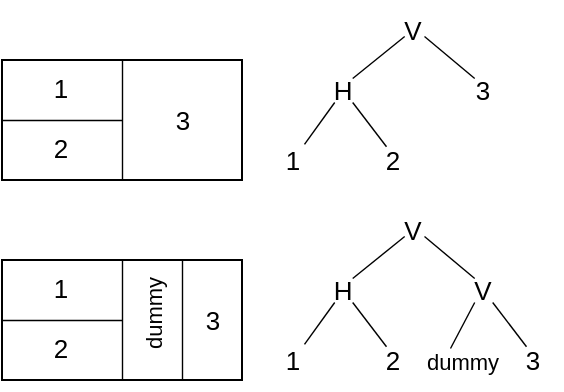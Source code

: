 <mxfile version="21.1.2" type="device">
  <diagram name="Page-1" id="bLCiZoYQgQ5lbHG5v26N">
    <mxGraphModel dx="658" dy="366" grid="1" gridSize="10" guides="1" tooltips="1" connect="1" arrows="1" fold="1" page="1" pageScale="1" pageWidth="1100" pageHeight="850" math="0" shadow="0">
      <root>
        <mxCell id="0" />
        <mxCell id="1" parent="0" />
        <mxCell id="GvLJOt44-2jTOQPvrztz-60" value="" style="group" vertex="1" connectable="0" parent="1">
          <mxGeometry x="540" y="330" width="150" height="95" as="geometry" />
        </mxCell>
        <mxCell id="GvLJOt44-2jTOQPvrztz-61" value="V" style="text;html=1;align=center;verticalAlign=middle;resizable=0;points=[[0.37,0.6,0,0,0],[0.7,0.6,0,0,0]];autosize=1;strokeColor=none;fillColor=none;fontSize=13;fontFamily=Helvetica;fontColor=none;" vertex="1" parent="GvLJOt44-2jTOQPvrztz-60">
          <mxGeometry x="60" width="30" height="30" as="geometry" />
        </mxCell>
        <mxCell id="GvLJOt44-2jTOQPvrztz-62" value="H" style="text;html=1;align=center;verticalAlign=middle;resizable=0;points=[[0.37,0.7,0,0,0],[0.67,0.3,0,0,0],[0.67,0.7,0,0,0]];autosize=1;strokeColor=none;fillColor=none;fontSize=13;fontFamily=Helvetica;fontColor=none;" vertex="1" parent="GvLJOt44-2jTOQPvrztz-60">
          <mxGeometry x="25" y="30" width="30" height="30" as="geometry" />
        </mxCell>
        <mxCell id="GvLJOt44-2jTOQPvrztz-63" style="edgeStyle=none;shape=connector;rounded=0;orthogonalLoop=1;jettySize=auto;html=1;entryX=0.67;entryY=0.3;entryDx=0;entryDy=0;entryPerimeter=0;labelBackgroundColor=default;strokeColor=default;strokeWidth=0.7;fontFamily=Helvetica;fontSize=13;fontColor=none;endArrow=none;endFill=0;endSize=2;exitX=0.37;exitY=0.6;exitDx=0;exitDy=0;exitPerimeter=0;" edge="1" parent="GvLJOt44-2jTOQPvrztz-60" source="GvLJOt44-2jTOQPvrztz-61" target="GvLJOt44-2jTOQPvrztz-62">
          <mxGeometry relative="1" as="geometry" />
        </mxCell>
        <mxCell id="GvLJOt44-2jTOQPvrztz-64" value="1" style="text;html=1;align=center;verticalAlign=middle;resizable=0;points=[[0.7,0.23,0,0,0]];autosize=1;strokeColor=none;fillColor=none;fontSize=13;fontFamily=Helvetica;fontColor=none;" vertex="1" parent="GvLJOt44-2jTOQPvrztz-60">
          <mxGeometry y="65" width="30" height="30" as="geometry" />
        </mxCell>
        <mxCell id="GvLJOt44-2jTOQPvrztz-65" style="edgeStyle=none;shape=connector;rounded=0;orthogonalLoop=1;jettySize=auto;html=1;entryX=0.7;entryY=0.23;entryDx=0;entryDy=0;entryPerimeter=0;labelBackgroundColor=default;strokeColor=default;strokeWidth=0.7;fontFamily=Helvetica;fontSize=13;fontColor=none;endArrow=none;endFill=0;endSize=2;exitX=0.37;exitY=0.7;exitDx=0;exitDy=0;exitPerimeter=0;" edge="1" parent="GvLJOt44-2jTOQPvrztz-60" source="GvLJOt44-2jTOQPvrztz-62" target="GvLJOt44-2jTOQPvrztz-64">
          <mxGeometry relative="1" as="geometry" />
        </mxCell>
        <mxCell id="GvLJOt44-2jTOQPvrztz-66" value="2" style="text;html=1;align=center;verticalAlign=middle;resizable=0;points=[[0.4,0.27,0,0,0]];autosize=1;strokeColor=none;fillColor=none;fontSize=13;fontFamily=Helvetica;fontColor=none;" vertex="1" parent="GvLJOt44-2jTOQPvrztz-60">
          <mxGeometry x="50" y="65" width="30" height="30" as="geometry" />
        </mxCell>
        <mxCell id="GvLJOt44-2jTOQPvrztz-67" style="edgeStyle=none;shape=connector;rounded=0;orthogonalLoop=1;jettySize=auto;html=1;entryX=0.4;entryY=0.27;entryDx=0;entryDy=0;entryPerimeter=0;labelBackgroundColor=default;strokeColor=default;strokeWidth=0.7;fontFamily=Helvetica;fontSize=13;fontColor=none;endArrow=none;endFill=0;endSize=2;exitX=0.67;exitY=0.7;exitDx=0;exitDy=0;exitPerimeter=0;" edge="1" parent="GvLJOt44-2jTOQPvrztz-60" source="GvLJOt44-2jTOQPvrztz-62" target="GvLJOt44-2jTOQPvrztz-66">
          <mxGeometry relative="1" as="geometry" />
        </mxCell>
        <mxCell id="GvLJOt44-2jTOQPvrztz-68" value="V" style="text;html=1;align=center;verticalAlign=middle;resizable=0;points=[[0.37,0.3,0,0,0],[0.37,0.7,0,0,0],[0.67,0.3,0,0,0],[0.67,0.7,0,0,0]];autosize=1;strokeColor=none;fillColor=none;fontSize=13;fontFamily=Helvetica;fontColor=none;" vertex="1" parent="GvLJOt44-2jTOQPvrztz-60">
          <mxGeometry x="95" y="30" width="30" height="30" as="geometry" />
        </mxCell>
        <mxCell id="GvLJOt44-2jTOQPvrztz-69" style="edgeStyle=none;shape=connector;rounded=0;orthogonalLoop=1;jettySize=auto;html=1;entryX=0.37;entryY=0.3;entryDx=0;entryDy=0;entryPerimeter=0;labelBackgroundColor=default;strokeColor=default;strokeWidth=0.7;fontFamily=Helvetica;fontSize=13;fontColor=none;endArrow=none;endFill=0;endSize=2;exitX=0.7;exitY=0.6;exitDx=0;exitDy=0;exitPerimeter=0;" edge="1" parent="GvLJOt44-2jTOQPvrztz-60" source="GvLJOt44-2jTOQPvrztz-61" target="GvLJOt44-2jTOQPvrztz-68">
          <mxGeometry relative="1" as="geometry" />
        </mxCell>
        <mxCell id="GvLJOt44-2jTOQPvrztz-70" value="&lt;font style=&quot;font-size: 11px;&quot;&gt;dummy&lt;/font&gt;" style="text;html=1;align=center;verticalAlign=middle;resizable=0;points=[[0.4,0.3,0,0,0]];autosize=1;strokeColor=none;fillColor=none;fontSize=13;fontFamily=Helvetica;fontColor=none;" vertex="1" parent="GvLJOt44-2jTOQPvrztz-60">
          <mxGeometry x="70" y="65" width="60" height="30" as="geometry" />
        </mxCell>
        <mxCell id="GvLJOt44-2jTOQPvrztz-71" style="edgeStyle=none;shape=connector;rounded=0;orthogonalLoop=1;jettySize=auto;html=1;labelBackgroundColor=default;strokeColor=default;strokeWidth=0.7;fontFamily=Helvetica;fontSize=13;fontColor=none;endArrow=none;endFill=0;endSize=2;exitX=0.37;exitY=0.7;exitDx=0;exitDy=0;exitPerimeter=0;entryX=0.4;entryY=0.3;entryDx=0;entryDy=0;entryPerimeter=0;" edge="1" parent="GvLJOt44-2jTOQPvrztz-60" source="GvLJOt44-2jTOQPvrztz-68" target="GvLJOt44-2jTOQPvrztz-70">
          <mxGeometry relative="1" as="geometry" />
        </mxCell>
        <mxCell id="GvLJOt44-2jTOQPvrztz-72" value="3" style="text;html=1;align=center;verticalAlign=middle;resizable=0;points=[[0.4,0.27,0,0,0]];autosize=1;strokeColor=none;fillColor=none;fontSize=13;fontFamily=Helvetica;fontColor=none;" vertex="1" parent="GvLJOt44-2jTOQPvrztz-60">
          <mxGeometry x="120" y="65" width="30" height="30" as="geometry" />
        </mxCell>
        <mxCell id="GvLJOt44-2jTOQPvrztz-73" style="edgeStyle=none;shape=connector;rounded=0;orthogonalLoop=1;jettySize=auto;html=1;entryX=0.4;entryY=0.27;entryDx=0;entryDy=0;entryPerimeter=0;labelBackgroundColor=default;strokeColor=default;strokeWidth=0.7;fontFamily=Helvetica;fontSize=13;fontColor=none;endArrow=none;endFill=0;endSize=2;exitX=0.67;exitY=0.7;exitDx=0;exitDy=0;exitPerimeter=0;" edge="1" parent="GvLJOt44-2jTOQPvrztz-60" source="GvLJOt44-2jTOQPvrztz-68" target="GvLJOt44-2jTOQPvrztz-72">
          <mxGeometry relative="1" as="geometry" />
        </mxCell>
        <mxCell id="GvLJOt44-2jTOQPvrztz-74" value="" style="rounded=0;whiteSpace=wrap;html=1;fontFamily=Helvetica;fontSize=13;fontColor=none;fillColor=none;gradientColor=none;" vertex="1" parent="1">
          <mxGeometry x="410" y="360" width="120" height="60" as="geometry" />
        </mxCell>
        <mxCell id="GvLJOt44-2jTOQPvrztz-75" value="" style="endArrow=none;html=1;rounded=0;labelBackgroundColor=default;strokeColor=default;strokeWidth=0.7;fontFamily=Helvetica;fontSize=13;fontColor=none;endSize=2;shape=connector;exitX=0.5;exitY=1;exitDx=0;exitDy=0;entryX=0.5;entryY=0;entryDx=0;entryDy=0;" edge="1" parent="1" source="GvLJOt44-2jTOQPvrztz-74" target="GvLJOt44-2jTOQPvrztz-74">
          <mxGeometry width="50" height="50" relative="1" as="geometry">
            <mxPoint x="440" y="340" as="sourcePoint" />
            <mxPoint x="490" y="290" as="targetPoint" />
          </mxGeometry>
        </mxCell>
        <mxCell id="GvLJOt44-2jTOQPvrztz-76" value="" style="endArrow=none;html=1;rounded=0;labelBackgroundColor=default;strokeColor=default;strokeWidth=0.7;fontFamily=Helvetica;fontSize=13;fontColor=none;endSize=2;shape=connector;exitX=0;exitY=0.5;exitDx=0;exitDy=0;" edge="1" parent="1" source="GvLJOt44-2jTOQPvrztz-74">
          <mxGeometry width="50" height="50" relative="1" as="geometry">
            <mxPoint x="440" y="340" as="sourcePoint" />
            <mxPoint x="470" y="390" as="targetPoint" />
          </mxGeometry>
        </mxCell>
        <mxCell id="GvLJOt44-2jTOQPvrztz-77" value="" style="endArrow=none;html=1;rounded=0;labelBackgroundColor=default;strokeColor=default;strokeWidth=0.7;fontFamily=Helvetica;fontSize=13;fontColor=none;endSize=2;shape=connector;entryX=0.75;entryY=0;entryDx=0;entryDy=0;exitX=0.75;exitY=1;exitDx=0;exitDy=0;" edge="1" parent="1" source="GvLJOt44-2jTOQPvrztz-74" target="GvLJOt44-2jTOQPvrztz-74">
          <mxGeometry width="50" height="50" relative="1" as="geometry">
            <mxPoint x="480" y="360" as="sourcePoint" />
            <mxPoint x="530" y="310" as="targetPoint" />
          </mxGeometry>
        </mxCell>
        <mxCell id="GvLJOt44-2jTOQPvrztz-78" value="1" style="text;html=1;align=center;verticalAlign=middle;resizable=0;points=[];autosize=1;strokeColor=none;fillColor=none;fontSize=13;fontFamily=Helvetica;fontColor=none;" vertex="1" parent="1">
          <mxGeometry x="424" y="359" width="30" height="30" as="geometry" />
        </mxCell>
        <mxCell id="GvLJOt44-2jTOQPvrztz-79" value="2" style="text;html=1;align=center;verticalAlign=middle;resizable=0;points=[];autosize=1;strokeColor=none;fillColor=none;fontSize=13;fontFamily=Helvetica;fontColor=none;" vertex="1" parent="1">
          <mxGeometry x="424" y="389" width="30" height="30" as="geometry" />
        </mxCell>
        <mxCell id="GvLJOt44-2jTOQPvrztz-80" value="&lt;font style=&quot;font-size: 11px;&quot;&gt;dummy&lt;/font&gt;" style="text;html=1;align=center;verticalAlign=middle;resizable=0;points=[];autosize=1;strokeColor=none;fillColor=none;fontSize=13;fontFamily=Helvetica;fontColor=none;rotation=270;" vertex="1" parent="1">
          <mxGeometry x="455" y="372" width="60" height="30" as="geometry" />
        </mxCell>
        <mxCell id="GvLJOt44-2jTOQPvrztz-81" value="3" style="text;html=1;align=center;verticalAlign=middle;resizable=0;points=[];autosize=1;strokeColor=none;fillColor=none;fontSize=13;fontFamily=Helvetica;fontColor=none;" vertex="1" parent="1">
          <mxGeometry x="500" y="375" width="30" height="30" as="geometry" />
        </mxCell>
        <mxCell id="GvLJOt44-2jTOQPvrztz-104" value="" style="group" vertex="1" connectable="0" parent="1">
          <mxGeometry x="540" y="230" width="150" height="100" as="geometry" />
        </mxCell>
        <mxCell id="GvLJOt44-2jTOQPvrztz-105" value="V" style="text;html=1;align=center;verticalAlign=middle;resizable=0;points=[[0.37,0.6,0,0,0],[0.7,0.6,0,0,0]];autosize=1;strokeColor=none;fillColor=none;fontSize=13;fontFamily=Helvetica;fontColor=none;" vertex="1" parent="GvLJOt44-2jTOQPvrztz-104">
          <mxGeometry x="60" width="30" height="30" as="geometry" />
        </mxCell>
        <mxCell id="GvLJOt44-2jTOQPvrztz-106" value="H" style="text;html=1;align=center;verticalAlign=middle;resizable=0;points=[[0.37,0.7,0,0,0],[0.67,0.3,0,0,0],[0.67,0.7,0,0,0]];autosize=1;strokeColor=none;fillColor=none;fontSize=13;fontFamily=Helvetica;fontColor=none;" vertex="1" parent="GvLJOt44-2jTOQPvrztz-104">
          <mxGeometry x="25" y="30" width="30" height="30" as="geometry" />
        </mxCell>
        <mxCell id="GvLJOt44-2jTOQPvrztz-107" style="edgeStyle=none;shape=connector;rounded=0;orthogonalLoop=1;jettySize=auto;html=1;entryX=0.67;entryY=0.3;entryDx=0;entryDy=0;entryPerimeter=0;labelBackgroundColor=default;strokeColor=default;strokeWidth=0.7;fontFamily=Helvetica;fontSize=13;fontColor=none;endArrow=none;endFill=0;endSize=2;exitX=0.37;exitY=0.6;exitDx=0;exitDy=0;exitPerimeter=0;" edge="1" parent="GvLJOt44-2jTOQPvrztz-104" source="GvLJOt44-2jTOQPvrztz-105" target="GvLJOt44-2jTOQPvrztz-106">
          <mxGeometry relative="1" as="geometry" />
        </mxCell>
        <mxCell id="GvLJOt44-2jTOQPvrztz-108" value="1" style="text;html=1;align=center;verticalAlign=middle;resizable=0;points=[[0.7,0.23,0,0,0]];autosize=1;strokeColor=none;fillColor=none;fontSize=13;fontFamily=Helvetica;fontColor=none;" vertex="1" parent="GvLJOt44-2jTOQPvrztz-104">
          <mxGeometry y="65" width="30" height="30" as="geometry" />
        </mxCell>
        <mxCell id="GvLJOt44-2jTOQPvrztz-109" style="edgeStyle=none;shape=connector;rounded=0;orthogonalLoop=1;jettySize=auto;html=1;entryX=0.7;entryY=0.23;entryDx=0;entryDy=0;entryPerimeter=0;labelBackgroundColor=default;strokeColor=default;strokeWidth=0.7;fontFamily=Helvetica;fontSize=13;fontColor=none;endArrow=none;endFill=0;endSize=2;exitX=0.37;exitY=0.7;exitDx=0;exitDy=0;exitPerimeter=0;" edge="1" parent="GvLJOt44-2jTOQPvrztz-104" source="GvLJOt44-2jTOQPvrztz-106" target="GvLJOt44-2jTOQPvrztz-108">
          <mxGeometry relative="1" as="geometry" />
        </mxCell>
        <mxCell id="GvLJOt44-2jTOQPvrztz-110" value="2" style="text;html=1;align=center;verticalAlign=middle;resizable=0;points=[[0.4,0.27,0,0,0]];autosize=1;strokeColor=none;fillColor=none;fontSize=13;fontFamily=Helvetica;fontColor=none;" vertex="1" parent="GvLJOt44-2jTOQPvrztz-104">
          <mxGeometry x="50" y="65" width="30" height="30" as="geometry" />
        </mxCell>
        <mxCell id="GvLJOt44-2jTOQPvrztz-111" style="edgeStyle=none;shape=connector;rounded=0;orthogonalLoop=1;jettySize=auto;html=1;entryX=0.4;entryY=0.27;entryDx=0;entryDy=0;entryPerimeter=0;labelBackgroundColor=default;strokeColor=default;strokeWidth=0.7;fontFamily=Helvetica;fontSize=13;fontColor=none;endArrow=none;endFill=0;endSize=2;exitX=0.67;exitY=0.7;exitDx=0;exitDy=0;exitPerimeter=0;" edge="1" parent="GvLJOt44-2jTOQPvrztz-104" source="GvLJOt44-2jTOQPvrztz-106" target="GvLJOt44-2jTOQPvrztz-110">
          <mxGeometry relative="1" as="geometry" />
        </mxCell>
        <mxCell id="GvLJOt44-2jTOQPvrztz-112" value="3" style="text;html=1;align=center;verticalAlign=middle;resizable=0;points=[[0.37,0.3,0,0,0],[0.37,0.7,0,0,0],[0.67,0.3,0,0,0],[0.67,0.7,0,0,0]];autosize=1;strokeColor=none;fillColor=none;fontSize=13;fontFamily=Helvetica;fontColor=none;" vertex="1" parent="GvLJOt44-2jTOQPvrztz-104">
          <mxGeometry x="95" y="30" width="30" height="30" as="geometry" />
        </mxCell>
        <mxCell id="GvLJOt44-2jTOQPvrztz-113" style="edgeStyle=none;shape=connector;rounded=0;orthogonalLoop=1;jettySize=auto;html=1;entryX=0.37;entryY=0.3;entryDx=0;entryDy=0;entryPerimeter=0;labelBackgroundColor=default;strokeColor=default;strokeWidth=0.7;fontFamily=Helvetica;fontSize=13;fontColor=none;endArrow=none;endFill=0;endSize=2;exitX=0.7;exitY=0.6;exitDx=0;exitDy=0;exitPerimeter=0;" edge="1" parent="GvLJOt44-2jTOQPvrztz-104" source="GvLJOt44-2jTOQPvrztz-105" target="GvLJOt44-2jTOQPvrztz-112">
          <mxGeometry relative="1" as="geometry" />
        </mxCell>
        <mxCell id="GvLJOt44-2jTOQPvrztz-118" value="" style="rounded=0;whiteSpace=wrap;html=1;fontFamily=Helvetica;fontSize=13;fontColor=none;fillColor=none;gradientColor=none;" vertex="1" parent="1">
          <mxGeometry x="410" y="260" width="120" height="60" as="geometry" />
        </mxCell>
        <mxCell id="GvLJOt44-2jTOQPvrztz-119" value="" style="endArrow=none;html=1;rounded=0;labelBackgroundColor=default;strokeColor=default;strokeWidth=0.7;fontFamily=Helvetica;fontSize=13;fontColor=none;endSize=2;shape=connector;exitX=0.5;exitY=1;exitDx=0;exitDy=0;entryX=0.5;entryY=0;entryDx=0;entryDy=0;" edge="1" parent="1" source="GvLJOt44-2jTOQPvrztz-118" target="GvLJOt44-2jTOQPvrztz-118">
          <mxGeometry width="50" height="50" relative="1" as="geometry">
            <mxPoint x="440" y="240" as="sourcePoint" />
            <mxPoint x="490" y="190" as="targetPoint" />
          </mxGeometry>
        </mxCell>
        <mxCell id="GvLJOt44-2jTOQPvrztz-120" value="" style="endArrow=none;html=1;rounded=0;labelBackgroundColor=default;strokeColor=default;strokeWidth=0.7;fontFamily=Helvetica;fontSize=13;fontColor=none;endSize=2;shape=connector;exitX=0;exitY=0.5;exitDx=0;exitDy=0;" edge="1" parent="1" source="GvLJOt44-2jTOQPvrztz-118">
          <mxGeometry width="50" height="50" relative="1" as="geometry">
            <mxPoint x="440" y="240" as="sourcePoint" />
            <mxPoint x="470" y="290" as="targetPoint" />
          </mxGeometry>
        </mxCell>
        <mxCell id="GvLJOt44-2jTOQPvrztz-122" value="1" style="text;html=1;align=center;verticalAlign=middle;resizable=0;points=[];autosize=1;strokeColor=none;fillColor=none;fontSize=13;fontFamily=Helvetica;fontColor=none;" vertex="1" parent="1">
          <mxGeometry x="424" y="259" width="30" height="30" as="geometry" />
        </mxCell>
        <mxCell id="GvLJOt44-2jTOQPvrztz-123" value="2" style="text;html=1;align=center;verticalAlign=middle;resizable=0;points=[];autosize=1;strokeColor=none;fillColor=none;fontSize=13;fontFamily=Helvetica;fontColor=none;" vertex="1" parent="1">
          <mxGeometry x="424" y="289" width="30" height="30" as="geometry" />
        </mxCell>
        <mxCell id="GvLJOt44-2jTOQPvrztz-125" value="3" style="text;html=1;align=center;verticalAlign=middle;resizable=0;points=[];autosize=1;strokeColor=none;fillColor=none;fontSize=13;fontFamily=Helvetica;fontColor=none;" vertex="1" parent="1">
          <mxGeometry x="485" y="275" width="30" height="30" as="geometry" />
        </mxCell>
      </root>
    </mxGraphModel>
  </diagram>
</mxfile>
